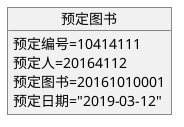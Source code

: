 @startuml

object 预定图书{
    预定编号=10414111
    预定人=20164112
    预定图书=20161010001
    预定日期="2019-03-12"
 }

@enduml
